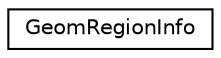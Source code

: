 digraph "Graphical Class Hierarchy"
{
  edge [fontname="Helvetica",fontsize="10",labelfontname="Helvetica",labelfontsize="10"];
  node [fontname="Helvetica",fontsize="10",shape=record];
  rankdir="LR";
  Node1 [label="GeomRegionInfo",height=0.2,width=0.4,color="black", fillcolor="white", style="filled",URL="$structGeomRegionInfo.html",tooltip="a struct to contain elementary information aboud a geometry "];
}
